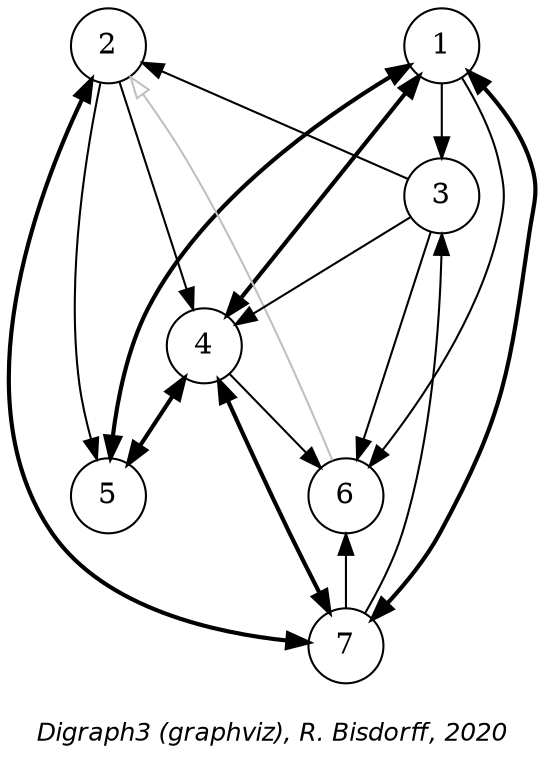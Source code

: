 digraph G {
graph [ fontname = "Helvetica-Oblique",
 fontsize = 12,
 label = "\nDigraph3 (graphviz), R. Bisdorff, 2020", size="7,7"];
n1 [shape = "circle", label = "1"];
n2 [shape = "circle", label = "2"];
n3 [shape = "circle", label = "3"];
n4 [shape = "circle", label = "4"];
n5 [shape = "circle", label = "5"];
n6 [shape = "circle", label = "6"];
n7 [shape = "circle", label = "7"];
n1-> n3 [dir=forward, color=black] ;
n1-> n4 [dir=both,style="setlinewidth(2)",color=black, arrowhead=normal, arrowtail=normal] ;
n1-> n5 [dir=both,style="setlinewidth(2)",color=black, arrowhead=normal, arrowtail=normal] ;
n1-> n6 [dir=forward, color=black] ;
n1-> n7 [dir=both,style="setlinewidth(2)",color=black, arrowhead=normal, arrowtail=normal] ;
n2-> n3 [dir=back, color=black] ;
n2-> n4 [dir=forward, color=black] ;
n2-> n5 [dir=forward, color=black] ;
n2-> n6 [dir=back, color=grey, arrowtail=empty] ;
n2-> n7 [dir=both,style="setlinewidth(2)",color=black, arrowhead=normal, arrowtail=normal] ;
n3-> n4 [dir=forward, color=black] ;
n3-> n6 [dir=forward, color=black] ;
n3-> n7 [dir=back, color=black] ;
n4-> n5 [dir=both,style="setlinewidth(2)",color=black, arrowhead=normal, arrowtail=normal] ;
n4-> n6 [dir=forward, color=black] ;
n4-> n7 [dir=both,style="setlinewidth(2)",color=black, arrowhead=normal, arrowtail=normal] ;
n6-> n7 [dir=back, color=black] ;
}
